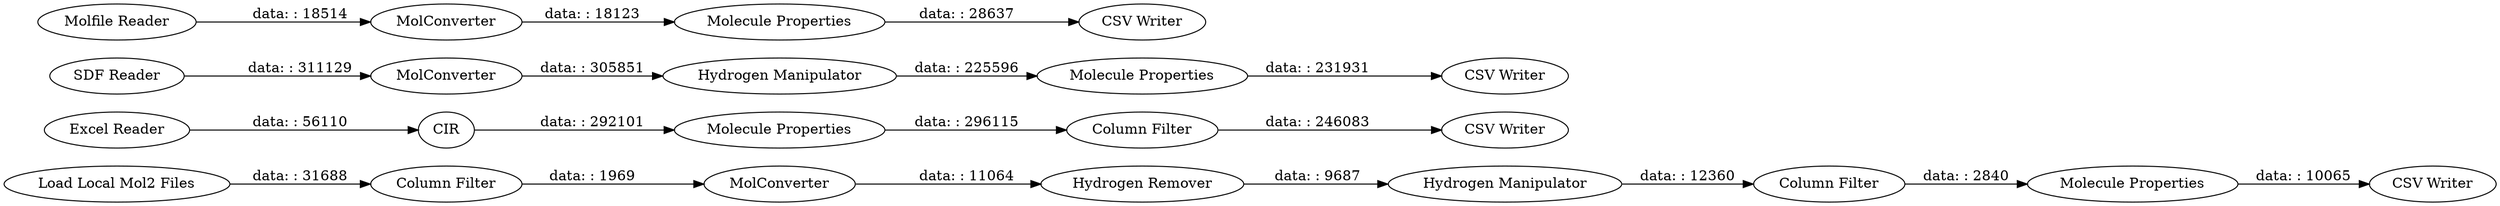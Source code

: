 digraph {
	"-7277191416881760759_176" [label="Hydrogen Remover"]
	"-7277191416881760759_164" [label="Column Filter"]
	"-7277191416881760759_199" [label=CIR]
	"-7277191416881760759_120" [label="Molecule Properties"]
	"-7277191416881760759_196" [label="CSV Writer"]
	"-7277191416881760759_181" [label="Molfile Reader"]
	"-7277191416881760759_179" [label="Hydrogen Manipulator"]
	"-7277191416881760759_154" [label="Load Local Mol2 Files"]
	"-7277191416881760759_200" [label="Molecule Properties"]
	"-7277191416881760759_182" [label="SDF Reader"]
	"-7277191416881760759_203" [label=MolConverter]
	"-7277191416881760759_197" [label="CSV Writer"]
	"-7277191416881760759_195" [label="CSV Writer"]
	"-7277191416881760759_204" [label=MolConverter]
	"-7277191416881760759_202" [label="CSV Writer"]
	"-7277191416881760759_198" [label="Excel Reader"]
	"-7277191416881760759_205" [label="Hydrogen Manipulator"]
	"-7277191416881760759_148" [label=MolConverter]
	"-7277191416881760759_190" [label="Molecule Properties"]
	"-7277191416881760759_177" [label="Column Filter"]
	"-7277191416881760759_201" [label="Column Filter"]
	"-7277191416881760759_193" [label="Molecule Properties"]
	"-7277191416881760759_181" -> "-7277191416881760759_203" [label="data: : 18514"]
	"-7277191416881760759_193" -> "-7277191416881760759_196" [label="data: : 231931"]
	"-7277191416881760759_177" -> "-7277191416881760759_120" [label="data: : 2840"]
	"-7277191416881760759_205" -> "-7277191416881760759_193" [label="data: : 225596"]
	"-7277191416881760759_182" -> "-7277191416881760759_204" [label="data: : 311129"]
	"-7277191416881760759_148" -> "-7277191416881760759_176" [label="data: : 11064"]
	"-7277191416881760759_154" -> "-7277191416881760759_164" [label="data: : 31688"]
	"-7277191416881760759_120" -> "-7277191416881760759_197" [label="data: : 10065"]
	"-7277191416881760759_200" -> "-7277191416881760759_201" [label="data: : 296115"]
	"-7277191416881760759_164" -> "-7277191416881760759_148" [label="data: : 1969"]
	"-7277191416881760759_179" -> "-7277191416881760759_177" [label="data: : 12360"]
	"-7277191416881760759_176" -> "-7277191416881760759_179" [label="data: : 9687"]
	"-7277191416881760759_199" -> "-7277191416881760759_200" [label="data: : 292101"]
	"-7277191416881760759_201" -> "-7277191416881760759_202" [label="data: : 246083"]
	"-7277191416881760759_204" -> "-7277191416881760759_205" [label="data: : 305851"]
	"-7277191416881760759_203" -> "-7277191416881760759_190" [label="data: : 18123"]
	"-7277191416881760759_198" -> "-7277191416881760759_199" [label="data: : 56110"]
	"-7277191416881760759_190" -> "-7277191416881760759_195" [label="data: : 28637"]
	rankdir=LR
}

